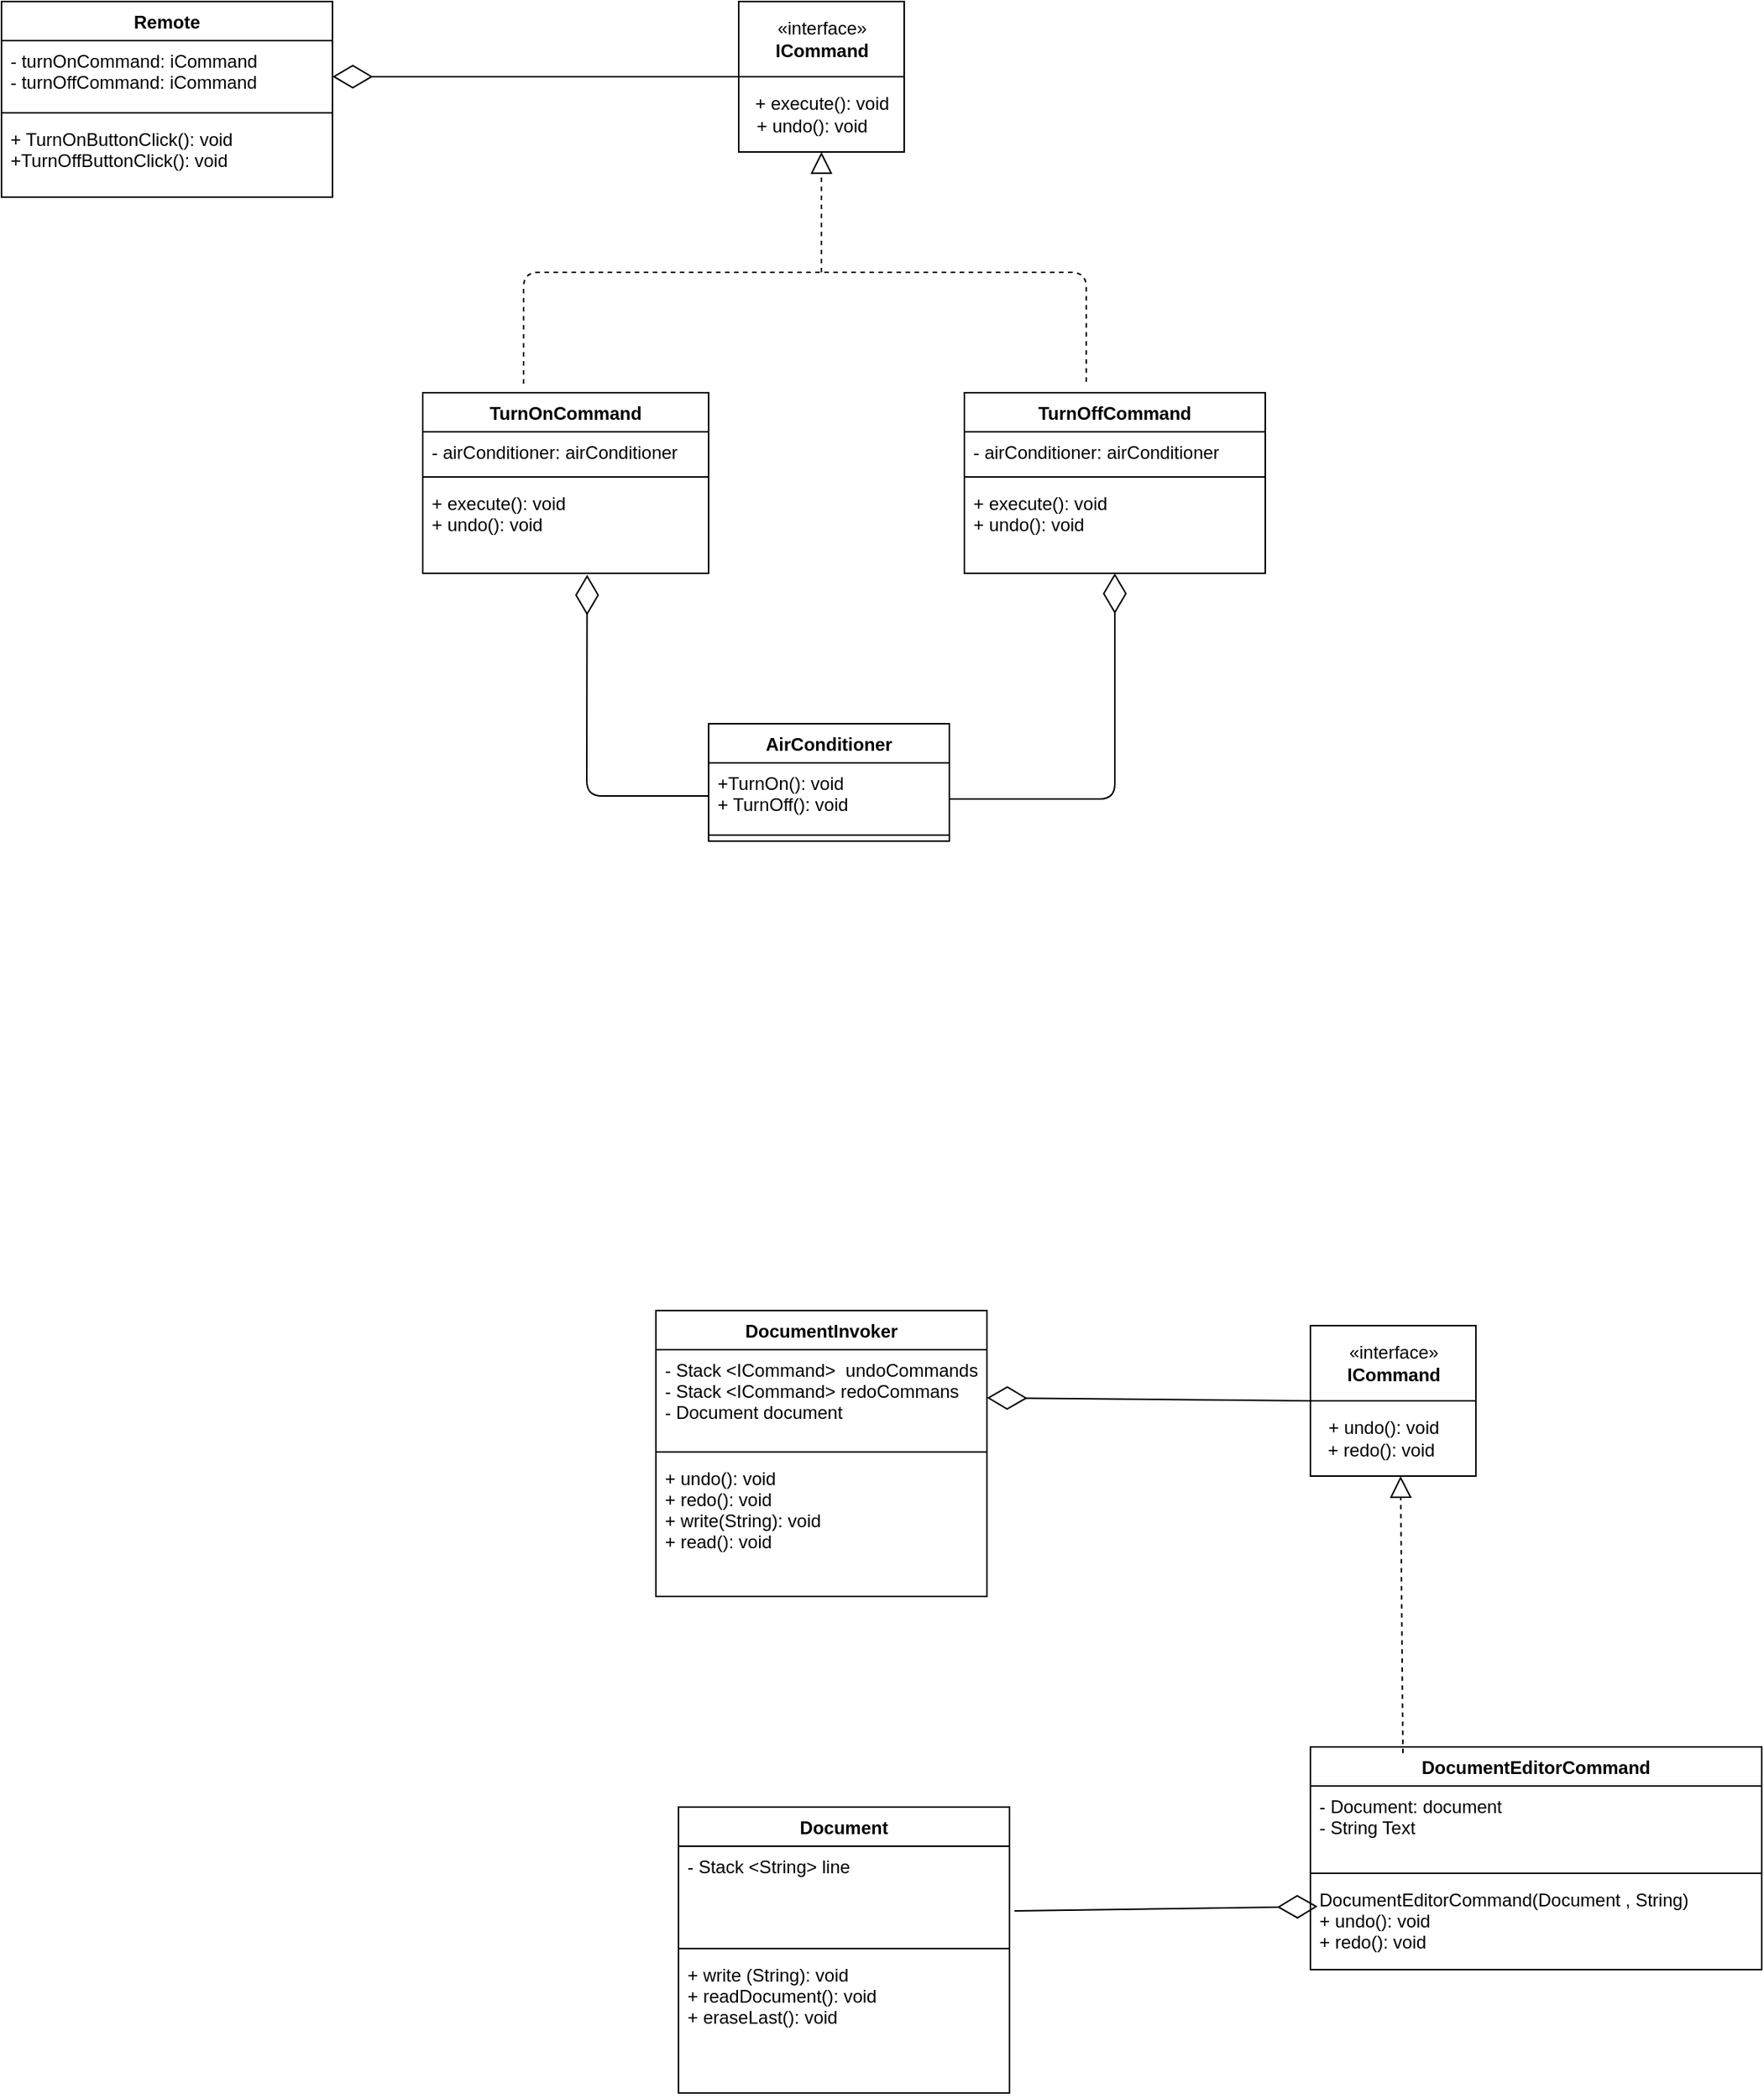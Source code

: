 <mxfile version="14.6.13" type="device"><diagram id="lewze_PyZ43N2YVygmtt" name="Page-1"><mxGraphModel dx="1770" dy="632" grid="1" gridSize="10" guides="1" tooltips="1" connect="1" arrows="1" fold="1" page="1" pageScale="1" pageWidth="850" pageHeight="1100" math="0" shadow="0"><root><mxCell id="0"/><mxCell id="1" parent="0"/><mxCell id="9lFmmrPLU0zqeHOCBtpf-1" value="«interface»&lt;br&gt;&lt;b&gt;ICommand&lt;/b&gt;" style="html=1;" parent="1" vertex="1"><mxGeometry x="100" y="220" width="110" height="50" as="geometry"/></mxCell><mxCell id="9lFmmrPLU0zqeHOCBtpf-2" value="+ execute(): void&lt;br&gt;+ undo(): void&amp;nbsp; &amp;nbsp;&amp;nbsp;" style="html=1;" parent="1" vertex="1"><mxGeometry x="100" y="270" width="110" height="50" as="geometry"/></mxCell><mxCell id="9lFmmrPLU0zqeHOCBtpf-7" value="TurnOnCommand" style="swimlane;fontStyle=1;align=center;verticalAlign=top;childLayout=stackLayout;horizontal=1;startSize=26;horizontalStack=0;resizeParent=1;resizeParentMax=0;resizeLast=0;collapsible=1;marginBottom=0;" parent="1" vertex="1"><mxGeometry x="-110" y="480" width="190" height="120" as="geometry"/></mxCell><mxCell id="9lFmmrPLU0zqeHOCBtpf-8" value="- airConditioner: airConditioner" style="text;strokeColor=none;fillColor=none;align=left;verticalAlign=top;spacingLeft=4;spacingRight=4;overflow=hidden;rotatable=0;points=[[0,0.5],[1,0.5]];portConstraint=eastwest;" parent="9lFmmrPLU0zqeHOCBtpf-7" vertex="1"><mxGeometry y="26" width="190" height="26" as="geometry"/></mxCell><mxCell id="9lFmmrPLU0zqeHOCBtpf-9" value="" style="line;strokeWidth=1;fillColor=none;align=left;verticalAlign=middle;spacingTop=-1;spacingLeft=3;spacingRight=3;rotatable=0;labelPosition=right;points=[];portConstraint=eastwest;" parent="9lFmmrPLU0zqeHOCBtpf-7" vertex="1"><mxGeometry y="52" width="190" height="8" as="geometry"/></mxCell><mxCell id="9lFmmrPLU0zqeHOCBtpf-10" value="+ execute(): void&#10;+ undo(): void" style="text;strokeColor=none;fillColor=none;align=left;verticalAlign=top;spacingLeft=4;spacingRight=4;overflow=hidden;rotatable=0;points=[[0,0.5],[1,0.5]];portConstraint=eastwest;" parent="9lFmmrPLU0zqeHOCBtpf-7" vertex="1"><mxGeometry y="60" width="190" height="60" as="geometry"/></mxCell><mxCell id="9lFmmrPLU0zqeHOCBtpf-11" value="TurnOffCommand" style="swimlane;fontStyle=1;align=center;verticalAlign=top;childLayout=stackLayout;horizontal=1;startSize=26;horizontalStack=0;resizeParent=1;resizeParentMax=0;resizeLast=0;collapsible=1;marginBottom=0;" parent="1" vertex="1"><mxGeometry x="250" y="480" width="200" height="120" as="geometry"/></mxCell><mxCell id="9lFmmrPLU0zqeHOCBtpf-12" value="- airConditioner: airConditioner" style="text;strokeColor=none;fillColor=none;align=left;verticalAlign=top;spacingLeft=4;spacingRight=4;overflow=hidden;rotatable=0;points=[[0,0.5],[1,0.5]];portConstraint=eastwest;" parent="9lFmmrPLU0zqeHOCBtpf-11" vertex="1"><mxGeometry y="26" width="200" height="26" as="geometry"/></mxCell><mxCell id="9lFmmrPLU0zqeHOCBtpf-13" value="" style="line;strokeWidth=1;fillColor=none;align=left;verticalAlign=middle;spacingTop=-1;spacingLeft=3;spacingRight=3;rotatable=0;labelPosition=right;points=[];portConstraint=eastwest;" parent="9lFmmrPLU0zqeHOCBtpf-11" vertex="1"><mxGeometry y="52" width="200" height="8" as="geometry"/></mxCell><mxCell id="9lFmmrPLU0zqeHOCBtpf-14" value="+ execute(): void&#10;+ undo(): void" style="text;strokeColor=none;fillColor=none;align=left;verticalAlign=top;spacingLeft=4;spacingRight=4;overflow=hidden;rotatable=0;points=[[0,0.5],[1,0.5]];portConstraint=eastwest;" parent="9lFmmrPLU0zqeHOCBtpf-11" vertex="1"><mxGeometry y="60" width="200" height="60" as="geometry"/></mxCell><mxCell id="9lFmmrPLU0zqeHOCBtpf-15" value="" style="endArrow=block;dashed=1;endFill=0;endSize=12;html=1;entryX=0.5;entryY=1;entryDx=0;entryDy=0;" parent="1" target="9lFmmrPLU0zqeHOCBtpf-2" edge="1"><mxGeometry width="160" relative="1" as="geometry"><mxPoint x="155" y="400" as="sourcePoint"/><mxPoint x="350" y="440" as="targetPoint"/></mxGeometry></mxCell><mxCell id="9lFmmrPLU0zqeHOCBtpf-16" value="" style="endArrow=none;dashed=1;html=1;" parent="1" edge="1"><mxGeometry width="50" height="50" relative="1" as="geometry"><mxPoint x="-43" y="474" as="sourcePoint"/><mxPoint x="331" y="474" as="targetPoint"/><Array as="points"><mxPoint x="-43" y="400"/><mxPoint x="160" y="400"/><mxPoint x="331" y="400"/></Array></mxGeometry></mxCell><mxCell id="9lFmmrPLU0zqeHOCBtpf-17" value="Remote" style="swimlane;fontStyle=1;align=center;verticalAlign=top;childLayout=stackLayout;horizontal=1;startSize=26;horizontalStack=0;resizeParent=1;resizeParentMax=0;resizeLast=0;collapsible=1;marginBottom=0;" parent="1" vertex="1"><mxGeometry x="-390" y="220" width="220" height="130" as="geometry"/></mxCell><mxCell id="9lFmmrPLU0zqeHOCBtpf-18" value="- turnOnCommand: iCommand&#10;- turnOffCommand: iCommand" style="text;strokeColor=none;fillColor=none;align=left;verticalAlign=top;spacingLeft=4;spacingRight=4;overflow=hidden;rotatable=0;points=[[0,0.5],[1,0.5]];portConstraint=eastwest;" parent="9lFmmrPLU0zqeHOCBtpf-17" vertex="1"><mxGeometry y="26" width="220" height="44" as="geometry"/></mxCell><mxCell id="9lFmmrPLU0zqeHOCBtpf-19" value="" style="line;strokeWidth=1;fillColor=none;align=left;verticalAlign=middle;spacingTop=-1;spacingLeft=3;spacingRight=3;rotatable=0;labelPosition=right;points=[];portConstraint=eastwest;" parent="9lFmmrPLU0zqeHOCBtpf-17" vertex="1"><mxGeometry y="70" width="220" height="8" as="geometry"/></mxCell><mxCell id="9lFmmrPLU0zqeHOCBtpf-20" value="+ TurnOnButtonClick(): void&#10;+TurnOffButtonClick(): void" style="text;strokeColor=none;fillColor=none;align=left;verticalAlign=top;spacingLeft=4;spacingRight=4;overflow=hidden;rotatable=0;points=[[0,0.5],[1,0.5]];portConstraint=eastwest;" parent="9lFmmrPLU0zqeHOCBtpf-17" vertex="1"><mxGeometry y="78" width="220" height="52" as="geometry"/></mxCell><mxCell id="9lFmmrPLU0zqeHOCBtpf-25" value="AirConditioner" style="swimlane;fontStyle=1;align=center;verticalAlign=top;childLayout=stackLayout;horizontal=1;startSize=26;horizontalStack=0;resizeParent=1;resizeParentMax=0;resizeLast=0;collapsible=1;marginBottom=0;" parent="1" vertex="1"><mxGeometry x="80" y="700" width="160" height="78" as="geometry"/></mxCell><mxCell id="9lFmmrPLU0zqeHOCBtpf-26" value="+TurnOn(): void&#10;+ TurnOff(): void" style="text;strokeColor=none;fillColor=none;align=left;verticalAlign=top;spacingLeft=4;spacingRight=4;overflow=hidden;rotatable=0;points=[[0,0.5],[1,0.5]];portConstraint=eastwest;" parent="9lFmmrPLU0zqeHOCBtpf-25" vertex="1"><mxGeometry y="26" width="160" height="44" as="geometry"/></mxCell><mxCell id="9lFmmrPLU0zqeHOCBtpf-27" value="" style="line;strokeWidth=1;fillColor=none;align=left;verticalAlign=middle;spacingTop=-1;spacingLeft=3;spacingRight=3;rotatable=0;labelPosition=right;points=[];portConstraint=eastwest;" parent="9lFmmrPLU0zqeHOCBtpf-25" vertex="1"><mxGeometry y="70" width="160" height="8" as="geometry"/></mxCell><mxCell id="gF1EMVLUJ03bczrbPOSR-1" value="" style="endArrow=diamondThin;endFill=0;endSize=24;html=1;entryX=0.575;entryY=1.017;entryDx=0;entryDy=0;entryPerimeter=0;exitX=0;exitY=0.5;exitDx=0;exitDy=0;" edge="1" parent="1" source="9lFmmrPLU0zqeHOCBtpf-26" target="9lFmmrPLU0zqeHOCBtpf-10"><mxGeometry width="160" relative="1" as="geometry"><mxPoint x="90" y="620" as="sourcePoint"/><mxPoint x="250" y="620" as="targetPoint"/><Array as="points"><mxPoint x="-1" y="748"/></Array></mxGeometry></mxCell><mxCell id="gF1EMVLUJ03bczrbPOSR-2" value="" style="endArrow=diamondThin;endFill=0;endSize=24;html=1;entryX=0.5;entryY=1;entryDx=0;entryDy=0;entryPerimeter=0;" edge="1" parent="1" target="9lFmmrPLU0zqeHOCBtpf-14"><mxGeometry width="160" relative="1" as="geometry"><mxPoint x="240" y="750" as="sourcePoint"/><mxPoint x="9.25" y="611.02" as="targetPoint"/><Array as="points"><mxPoint x="350" y="750"/></Array></mxGeometry></mxCell><mxCell id="gF1EMVLUJ03bczrbPOSR-4" value="DocumentInvoker" style="swimlane;fontStyle=1;align=center;verticalAlign=top;childLayout=stackLayout;horizontal=1;startSize=26;horizontalStack=0;resizeParent=1;resizeParentMax=0;resizeLast=0;collapsible=1;marginBottom=0;" vertex="1" parent="1"><mxGeometry x="45" y="1090" width="220" height="190" as="geometry"/></mxCell><mxCell id="gF1EMVLUJ03bczrbPOSR-5" value="- Stack &lt;ICommand&gt;  undoCommands&#10;- Stack &lt;ICommand&gt; redoCommans&#10;- Document document" style="text;strokeColor=none;fillColor=none;align=left;verticalAlign=top;spacingLeft=4;spacingRight=4;overflow=hidden;rotatable=0;points=[[0,0.5],[1,0.5]];portConstraint=eastwest;" vertex="1" parent="gF1EMVLUJ03bczrbPOSR-4"><mxGeometry y="26" width="220" height="64" as="geometry"/></mxCell><mxCell id="gF1EMVLUJ03bczrbPOSR-6" value="" style="line;strokeWidth=1;fillColor=none;align=left;verticalAlign=middle;spacingTop=-1;spacingLeft=3;spacingRight=3;rotatable=0;labelPosition=right;points=[];portConstraint=eastwest;" vertex="1" parent="gF1EMVLUJ03bczrbPOSR-4"><mxGeometry y="90" width="220" height="8" as="geometry"/></mxCell><mxCell id="gF1EMVLUJ03bczrbPOSR-7" value="+ undo(): void&#10;+ redo(): void&#10;+ write(String): void&#10;+ read(): void" style="text;strokeColor=none;fillColor=none;align=left;verticalAlign=top;spacingLeft=4;spacingRight=4;overflow=hidden;rotatable=0;points=[[0,0.5],[1,0.5]];portConstraint=eastwest;" vertex="1" parent="gF1EMVLUJ03bczrbPOSR-4"><mxGeometry y="98" width="220" height="92" as="geometry"/></mxCell><mxCell id="gF1EMVLUJ03bczrbPOSR-8" value="«interface»&lt;br&gt;&lt;b&gt;ICommand&lt;/b&gt;" style="html=1;" vertex="1" parent="1"><mxGeometry x="480" y="1100" width="110" height="50" as="geometry"/></mxCell><mxCell id="gF1EMVLUJ03bczrbPOSR-9" value="+ undo(): void&amp;nbsp; &amp;nbsp;&amp;nbsp;&lt;br&gt;+ redo(): void&amp;nbsp; &amp;nbsp; &amp;nbsp;" style="html=1;" vertex="1" parent="1"><mxGeometry x="480" y="1150" width="110" height="50" as="geometry"/></mxCell><mxCell id="gF1EMVLUJ03bczrbPOSR-10" value="DocumentEditorCommand" style="swimlane;fontStyle=1;align=center;verticalAlign=top;childLayout=stackLayout;horizontal=1;startSize=26;horizontalStack=0;resizeParent=1;resizeParentMax=0;resizeLast=0;collapsible=1;marginBottom=0;" vertex="1" parent="1"><mxGeometry x="480" y="1380" width="300" height="148" as="geometry"/></mxCell><mxCell id="gF1EMVLUJ03bczrbPOSR-11" value="- Document: document&#10;- String Text" style="text;strokeColor=none;fillColor=none;align=left;verticalAlign=top;spacingLeft=4;spacingRight=4;overflow=hidden;rotatable=0;points=[[0,0.5],[1,0.5]];portConstraint=eastwest;" vertex="1" parent="gF1EMVLUJ03bczrbPOSR-10"><mxGeometry y="26" width="300" height="54" as="geometry"/></mxCell><mxCell id="gF1EMVLUJ03bczrbPOSR-12" value="" style="line;strokeWidth=1;fillColor=none;align=left;verticalAlign=middle;spacingTop=-1;spacingLeft=3;spacingRight=3;rotatable=0;labelPosition=right;points=[];portConstraint=eastwest;" vertex="1" parent="gF1EMVLUJ03bczrbPOSR-10"><mxGeometry y="80" width="300" height="8" as="geometry"/></mxCell><mxCell id="gF1EMVLUJ03bczrbPOSR-13" value="DocumentEditorCommand(Document , String)&#10;+ undo(): void&#10;+ redo(): void" style="text;strokeColor=none;fillColor=none;align=left;verticalAlign=top;spacingLeft=4;spacingRight=4;overflow=hidden;rotatable=0;points=[[0,0.5],[1,0.5]];portConstraint=eastwest;" vertex="1" parent="gF1EMVLUJ03bczrbPOSR-10"><mxGeometry y="88" width="300" height="60" as="geometry"/></mxCell><mxCell id="gF1EMVLUJ03bczrbPOSR-14" value="Document" style="swimlane;fontStyle=1;align=center;verticalAlign=top;childLayout=stackLayout;horizontal=1;startSize=26;horizontalStack=0;resizeParent=1;resizeParentMax=0;resizeLast=0;collapsible=1;marginBottom=0;" vertex="1" parent="1"><mxGeometry x="60" y="1420" width="220" height="190" as="geometry"/></mxCell><mxCell id="gF1EMVLUJ03bczrbPOSR-15" value="- Stack &lt;String&gt; line" style="text;strokeColor=none;fillColor=none;align=left;verticalAlign=top;spacingLeft=4;spacingRight=4;overflow=hidden;rotatable=0;points=[[0,0.5],[1,0.5]];portConstraint=eastwest;" vertex="1" parent="gF1EMVLUJ03bczrbPOSR-14"><mxGeometry y="26" width="220" height="64" as="geometry"/></mxCell><mxCell id="gF1EMVLUJ03bczrbPOSR-16" value="" style="line;strokeWidth=1;fillColor=none;align=left;verticalAlign=middle;spacingTop=-1;spacingLeft=3;spacingRight=3;rotatable=0;labelPosition=right;points=[];portConstraint=eastwest;" vertex="1" parent="gF1EMVLUJ03bczrbPOSR-14"><mxGeometry y="90" width="220" height="8" as="geometry"/></mxCell><mxCell id="gF1EMVLUJ03bczrbPOSR-17" value="+ write (String): void&#10;+ readDocument(): void&#10;+ eraseLast(): void" style="text;strokeColor=none;fillColor=none;align=left;verticalAlign=top;spacingLeft=4;spacingRight=4;overflow=hidden;rotatable=0;points=[[0,0.5],[1,0.5]];portConstraint=eastwest;" vertex="1" parent="gF1EMVLUJ03bczrbPOSR-14"><mxGeometry y="98" width="220" height="92" as="geometry"/></mxCell><mxCell id="gF1EMVLUJ03bczrbPOSR-18" value="" style="endArrow=diamondThin;endFill=0;endSize=24;html=1;entryX=1;entryY=0.5;entryDx=0;entryDy=0;exitX=0;exitY=0;exitDx=0;exitDy=0;" edge="1" parent="1" source="gF1EMVLUJ03bczrbPOSR-9" target="gF1EMVLUJ03bczrbPOSR-5"><mxGeometry width="160" relative="1" as="geometry"><mxPoint x="240" y="1170" as="sourcePoint"/><mxPoint x="400" y="1170" as="targetPoint"/></mxGeometry></mxCell><mxCell id="gF1EMVLUJ03bczrbPOSR-19" value="" style="endArrow=block;dashed=1;endFill=0;endSize=12;html=1;entryX=0.545;entryY=1;entryDx=0;entryDy=0;entryPerimeter=0;exitX=0.205;exitY=0.028;exitDx=0;exitDy=0;exitPerimeter=0;" edge="1" parent="1" source="gF1EMVLUJ03bczrbPOSR-10" target="gF1EMVLUJ03bczrbPOSR-9"><mxGeometry width="160" relative="1" as="geometry"><mxPoint x="540" y="1340" as="sourcePoint"/><mxPoint x="700" y="1340" as="targetPoint"/></mxGeometry></mxCell><mxCell id="gF1EMVLUJ03bczrbPOSR-20" value="" style="endArrow=diamondThin;endFill=0;endSize=24;html=1;exitX=1.015;exitY=0.672;exitDx=0;exitDy=0;exitPerimeter=0;entryX=0.016;entryY=0.301;entryDx=0;entryDy=0;entryPerimeter=0;" edge="1" parent="1" source="gF1EMVLUJ03bczrbPOSR-15" target="gF1EMVLUJ03bczrbPOSR-13"><mxGeometry width="160" relative="1" as="geometry"><mxPoint x="190" y="1450" as="sourcePoint"/><mxPoint x="490" y="1450" as="targetPoint"/></mxGeometry></mxCell><mxCell id="gF1EMVLUJ03bczrbPOSR-21" value="" style="endArrow=diamondThin;endFill=0;endSize=24;html=1;entryX=1;entryY=0.545;entryDx=0;entryDy=0;entryPerimeter=0;exitX=0;exitY=1;exitDx=0;exitDy=0;" edge="1" parent="1" source="9lFmmrPLU0zqeHOCBtpf-1" target="9lFmmrPLU0zqeHOCBtpf-18"><mxGeometry width="160" relative="1" as="geometry"><mxPoint x="-100" y="390" as="sourcePoint"/><mxPoint x="60" y="390" as="targetPoint"/></mxGeometry></mxCell></root></mxGraphModel></diagram></mxfile>